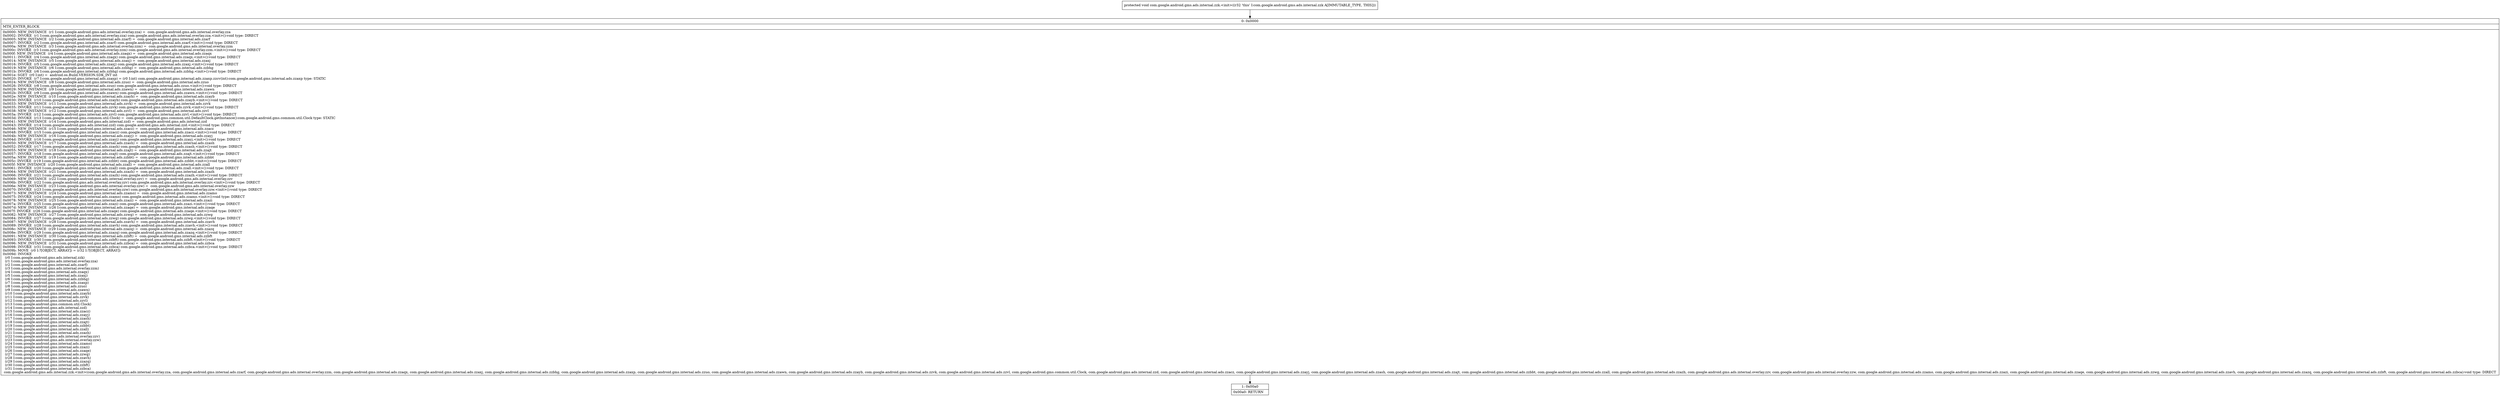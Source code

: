 digraph "CFG forcom.google.android.gms.ads.internal.zzk.\<init\>()V" {
Node_0 [shape=record,label="{0\:\ 0x0000|MTH_ENTER_BLOCK\l|0x0000: NEW_INSTANCE  (r1 I:com.google.android.gms.ads.internal.overlay.zza) =  com.google.android.gms.ads.internal.overlay.zza \l0x0002: INVOKE  (r1 I:com.google.android.gms.ads.internal.overlay.zza) com.google.android.gms.ads.internal.overlay.zza.\<init\>():void type: DIRECT \l0x0005: NEW_INSTANCE  (r2 I:com.google.android.gms.internal.ads.zzarf) =  com.google.android.gms.internal.ads.zzarf \l0x0007: INVOKE  (r2 I:com.google.android.gms.internal.ads.zzarf) com.google.android.gms.internal.ads.zzarf.\<init\>():void type: DIRECT \l0x000a: NEW_INSTANCE  (r3 I:com.google.android.gms.ads.internal.overlay.zzm) =  com.google.android.gms.ads.internal.overlay.zzm \l0x000c: INVOKE  (r3 I:com.google.android.gms.ads.internal.overlay.zzm) com.google.android.gms.ads.internal.overlay.zzm.\<init\>():void type: DIRECT \l0x000f: NEW_INSTANCE  (r4 I:com.google.android.gms.internal.ads.zzaqx) =  com.google.android.gms.internal.ads.zzaqx \l0x0011: INVOKE  (r4 I:com.google.android.gms.internal.ads.zzaqx) com.google.android.gms.internal.ads.zzaqx.\<init\>():void type: DIRECT \l0x0014: NEW_INSTANCE  (r5 I:com.google.android.gms.internal.ads.zzaxj) =  com.google.android.gms.internal.ads.zzaxj \l0x0016: INVOKE  (r5 I:com.google.android.gms.internal.ads.zzaxj) com.google.android.gms.internal.ads.zzaxj.\<init\>():void type: DIRECT \l0x0019: NEW_INSTANCE  (r6 I:com.google.android.gms.internal.ads.zzbhg) =  com.google.android.gms.internal.ads.zzbhg \l0x001b: INVOKE  (r6 I:com.google.android.gms.internal.ads.zzbhg) com.google.android.gms.internal.ads.zzbhg.\<init\>():void type: DIRECT \l0x001e: SGET  (r0 I:int) =  android.os.Build.VERSION.SDK_INT int \l0x0020: INVOKE  (r7 I:com.google.android.gms.internal.ads.zzaxp) = (r0 I:int) com.google.android.gms.internal.ads.zzaxp.zzcv(int):com.google.android.gms.internal.ads.zzaxp type: STATIC \l0x0024: NEW_INSTANCE  (r8 I:com.google.android.gms.internal.ads.zzuo) =  com.google.android.gms.internal.ads.zzuo \l0x0026: INVOKE  (r8 I:com.google.android.gms.internal.ads.zzuo) com.google.android.gms.internal.ads.zzuo.\<init\>():void type: DIRECT \l0x0029: NEW_INSTANCE  (r9 I:com.google.android.gms.internal.ads.zzawn) =  com.google.android.gms.internal.ads.zzawn \l0x002b: INVOKE  (r9 I:com.google.android.gms.internal.ads.zzawn) com.google.android.gms.internal.ads.zzawn.\<init\>():void type: DIRECT \l0x002e: NEW_INSTANCE  (r10 I:com.google.android.gms.internal.ads.zzayb) =  com.google.android.gms.internal.ads.zzayb \l0x0030: INVOKE  (r10 I:com.google.android.gms.internal.ads.zzayb) com.google.android.gms.internal.ads.zzayb.\<init\>():void type: DIRECT \l0x0033: NEW_INSTANCE  (r11 I:com.google.android.gms.internal.ads.zzvk) =  com.google.android.gms.internal.ads.zzvk \l0x0035: INVOKE  (r11 I:com.google.android.gms.internal.ads.zzvk) com.google.android.gms.internal.ads.zzvk.\<init\>():void type: DIRECT \l0x0038: NEW_INSTANCE  (r12 I:com.google.android.gms.internal.ads.zzvl) =  com.google.android.gms.internal.ads.zzvl \l0x003a: INVOKE  (r12 I:com.google.android.gms.internal.ads.zzvl) com.google.android.gms.internal.ads.zzvl.\<init\>():void type: DIRECT \l0x003d: INVOKE  (r13 I:com.google.android.gms.common.util.Clock) =  com.google.android.gms.common.util.DefaultClock.getInstance():com.google.android.gms.common.util.Clock type: STATIC \l0x0041: NEW_INSTANCE  (r14 I:com.google.android.gms.ads.internal.zzd) =  com.google.android.gms.ads.internal.zzd \l0x0043: INVOKE  (r14 I:com.google.android.gms.ads.internal.zzd) com.google.android.gms.ads.internal.zzd.\<init\>():void type: DIRECT \l0x0046: NEW_INSTANCE  (r15 I:com.google.android.gms.internal.ads.zzacz) =  com.google.android.gms.internal.ads.zzacz \l0x0048: INVOKE  (r15 I:com.google.android.gms.internal.ads.zzacz) com.google.android.gms.internal.ads.zzacz.\<init\>():void type: DIRECT \l0x004b: NEW_INSTANCE  (r16 I:com.google.android.gms.internal.ads.zzayj) =  com.google.android.gms.internal.ads.zzayj \l0x004d: INVOKE  (r16 I:com.google.android.gms.internal.ads.zzayj) com.google.android.gms.internal.ads.zzayj.\<init\>():void type: DIRECT \l0x0050: NEW_INSTANCE  (r17 I:com.google.android.gms.internal.ads.zzash) =  com.google.android.gms.internal.ads.zzash \l0x0052: INVOKE  (r17 I:com.google.android.gms.internal.ads.zzash) com.google.android.gms.internal.ads.zzash.\<init\>():void type: DIRECT \l0x0055: NEW_INSTANCE  (r18 I:com.google.android.gms.internal.ads.zzajt) =  com.google.android.gms.internal.ads.zzajt \l0x0057: INVOKE  (r18 I:com.google.android.gms.internal.ads.zzajt) com.google.android.gms.internal.ads.zzajt.\<init\>():void type: DIRECT \l0x005a: NEW_INSTANCE  (r19 I:com.google.android.gms.internal.ads.zzbbt) =  com.google.android.gms.internal.ads.zzbbt \l0x005c: INVOKE  (r19 I:com.google.android.gms.internal.ads.zzbbt) com.google.android.gms.internal.ads.zzbbt.\<init\>():void type: DIRECT \l0x005f: NEW_INSTANCE  (r20 I:com.google.android.gms.internal.ads.zzall) =  com.google.android.gms.internal.ads.zzall \l0x0061: INVOKE  (r20 I:com.google.android.gms.internal.ads.zzall) com.google.android.gms.internal.ads.zzall.\<init\>():void type: DIRECT \l0x0064: NEW_INSTANCE  (r21 I:com.google.android.gms.internal.ads.zzazh) =  com.google.android.gms.internal.ads.zzazh \l0x0066: INVOKE  (r21 I:com.google.android.gms.internal.ads.zzazh) com.google.android.gms.internal.ads.zzazh.\<init\>():void type: DIRECT \l0x0069: NEW_INSTANCE  (r22 I:com.google.android.gms.ads.internal.overlay.zzv) =  com.google.android.gms.ads.internal.overlay.zzv \l0x006b: INVOKE  (r22 I:com.google.android.gms.ads.internal.overlay.zzv) com.google.android.gms.ads.internal.overlay.zzv.\<init\>():void type: DIRECT \l0x006e: NEW_INSTANCE  (r23 I:com.google.android.gms.ads.internal.overlay.zzw) =  com.google.android.gms.ads.internal.overlay.zzw \l0x0070: INVOKE  (r23 I:com.google.android.gms.ads.internal.overlay.zzw) com.google.android.gms.ads.internal.overlay.zzw.\<init\>():void type: DIRECT \l0x0073: NEW_INSTANCE  (r24 I:com.google.android.gms.internal.ads.zzamo) =  com.google.android.gms.internal.ads.zzamo \l0x0075: INVOKE  (r24 I:com.google.android.gms.internal.ads.zzamo) com.google.android.gms.internal.ads.zzamo.\<init\>():void type: DIRECT \l0x0078: NEW_INSTANCE  (r25 I:com.google.android.gms.internal.ads.zzazi) =  com.google.android.gms.internal.ads.zzazi \l0x007a: INVOKE  (r25 I:com.google.android.gms.internal.ads.zzazi) com.google.android.gms.internal.ads.zzazi.\<init\>():void type: DIRECT \l0x007d: NEW_INSTANCE  (r26 I:com.google.android.gms.internal.ads.zzaqe) =  com.google.android.gms.internal.ads.zzaqe \l0x007f: INVOKE  (r26 I:com.google.android.gms.internal.ads.zzaqe) com.google.android.gms.internal.ads.zzaqe.\<init\>():void type: DIRECT \l0x0082: NEW_INSTANCE  (r27 I:com.google.android.gms.internal.ads.zzwg) =  com.google.android.gms.internal.ads.zzwg \l0x0084: INVOKE  (r27 I:com.google.android.gms.internal.ads.zzwg) com.google.android.gms.internal.ads.zzwg.\<init\>():void type: DIRECT \l0x0087: NEW_INSTANCE  (r28 I:com.google.android.gms.internal.ads.zzavh) =  com.google.android.gms.internal.ads.zzavh \l0x0089: INVOKE  (r28 I:com.google.android.gms.internal.ads.zzavh) com.google.android.gms.internal.ads.zzavh.\<init\>():void type: DIRECT \l0x008c: NEW_INSTANCE  (r29 I:com.google.android.gms.internal.ads.zzazq) =  com.google.android.gms.internal.ads.zzazq \l0x008e: INVOKE  (r29 I:com.google.android.gms.internal.ads.zzazq) com.google.android.gms.internal.ads.zzazq.\<init\>():void type: DIRECT \l0x0091: NEW_INSTANCE  (r30 I:com.google.android.gms.internal.ads.zzbft) =  com.google.android.gms.internal.ads.zzbft \l0x0093: INVOKE  (r30 I:com.google.android.gms.internal.ads.zzbft) com.google.android.gms.internal.ads.zzbft.\<init\>():void type: DIRECT \l0x0096: NEW_INSTANCE  (r31 I:com.google.android.gms.internal.ads.zzbca) =  com.google.android.gms.internal.ads.zzbca \l0x0098: INVOKE  (r31 I:com.google.android.gms.internal.ads.zzbca) com.google.android.gms.internal.ads.zzbca.\<init\>():void type: DIRECT \l0x009b: MOVE  (r0 I:?[OBJECT, ARRAY]) = (r32 I:?[OBJECT, ARRAY]) \l0x009d: INVOKE  \l  (r0 I:com.google.android.gms.ads.internal.zzk)\l  (r1 I:com.google.android.gms.ads.internal.overlay.zza)\l  (r2 I:com.google.android.gms.internal.ads.zzarf)\l  (r3 I:com.google.android.gms.ads.internal.overlay.zzm)\l  (r4 I:com.google.android.gms.internal.ads.zzaqx)\l  (r5 I:com.google.android.gms.internal.ads.zzaxj)\l  (r6 I:com.google.android.gms.internal.ads.zzbhg)\l  (r7 I:com.google.android.gms.internal.ads.zzaxp)\l  (r8 I:com.google.android.gms.internal.ads.zzuo)\l  (r9 I:com.google.android.gms.internal.ads.zzawn)\l  (r10 I:com.google.android.gms.internal.ads.zzayb)\l  (r11 I:com.google.android.gms.internal.ads.zzvk)\l  (r12 I:com.google.android.gms.internal.ads.zzvl)\l  (r13 I:com.google.android.gms.common.util.Clock)\l  (r14 I:com.google.android.gms.ads.internal.zzd)\l  (r15 I:com.google.android.gms.internal.ads.zzacz)\l  (r16 I:com.google.android.gms.internal.ads.zzayj)\l  (r17 I:com.google.android.gms.internal.ads.zzash)\l  (r18 I:com.google.android.gms.internal.ads.zzajt)\l  (r19 I:com.google.android.gms.internal.ads.zzbbt)\l  (r20 I:com.google.android.gms.internal.ads.zzall)\l  (r21 I:com.google.android.gms.internal.ads.zzazh)\l  (r22 I:com.google.android.gms.ads.internal.overlay.zzv)\l  (r23 I:com.google.android.gms.ads.internal.overlay.zzw)\l  (r24 I:com.google.android.gms.internal.ads.zzamo)\l  (r25 I:com.google.android.gms.internal.ads.zzazi)\l  (r26 I:com.google.android.gms.internal.ads.zzaqe)\l  (r27 I:com.google.android.gms.internal.ads.zzwg)\l  (r28 I:com.google.android.gms.internal.ads.zzavh)\l  (r29 I:com.google.android.gms.internal.ads.zzazq)\l  (r30 I:com.google.android.gms.internal.ads.zzbft)\l  (r31 I:com.google.android.gms.internal.ads.zzbca)\l com.google.android.gms.ads.internal.zzk.\<init\>(com.google.android.gms.ads.internal.overlay.zza, com.google.android.gms.internal.ads.zzarf, com.google.android.gms.ads.internal.overlay.zzm, com.google.android.gms.internal.ads.zzaqx, com.google.android.gms.internal.ads.zzaxj, com.google.android.gms.internal.ads.zzbhg, com.google.android.gms.internal.ads.zzaxp, com.google.android.gms.internal.ads.zzuo, com.google.android.gms.internal.ads.zzawn, com.google.android.gms.internal.ads.zzayb, com.google.android.gms.internal.ads.zzvk, com.google.android.gms.internal.ads.zzvl, com.google.android.gms.common.util.Clock, com.google.android.gms.ads.internal.zzd, com.google.android.gms.internal.ads.zzacz, com.google.android.gms.internal.ads.zzayj, com.google.android.gms.internal.ads.zzash, com.google.android.gms.internal.ads.zzajt, com.google.android.gms.internal.ads.zzbbt, com.google.android.gms.internal.ads.zzall, com.google.android.gms.internal.ads.zzazh, com.google.android.gms.ads.internal.overlay.zzv, com.google.android.gms.ads.internal.overlay.zzw, com.google.android.gms.internal.ads.zzamo, com.google.android.gms.internal.ads.zzazi, com.google.android.gms.internal.ads.zzaqe, com.google.android.gms.internal.ads.zzwg, com.google.android.gms.internal.ads.zzavh, com.google.android.gms.internal.ads.zzazq, com.google.android.gms.internal.ads.zzbft, com.google.android.gms.internal.ads.zzbca):void type: DIRECT \l}"];
Node_1 [shape=record,label="{1\:\ 0x00a0|0x00a0: RETURN   \l}"];
MethodNode[shape=record,label="{protected void com.google.android.gms.ads.internal.zzk.\<init\>((r32 'this' I:com.google.android.gms.ads.internal.zzk A[IMMUTABLE_TYPE, THIS])) }"];
MethodNode -> Node_0;
Node_0 -> Node_1;
}

